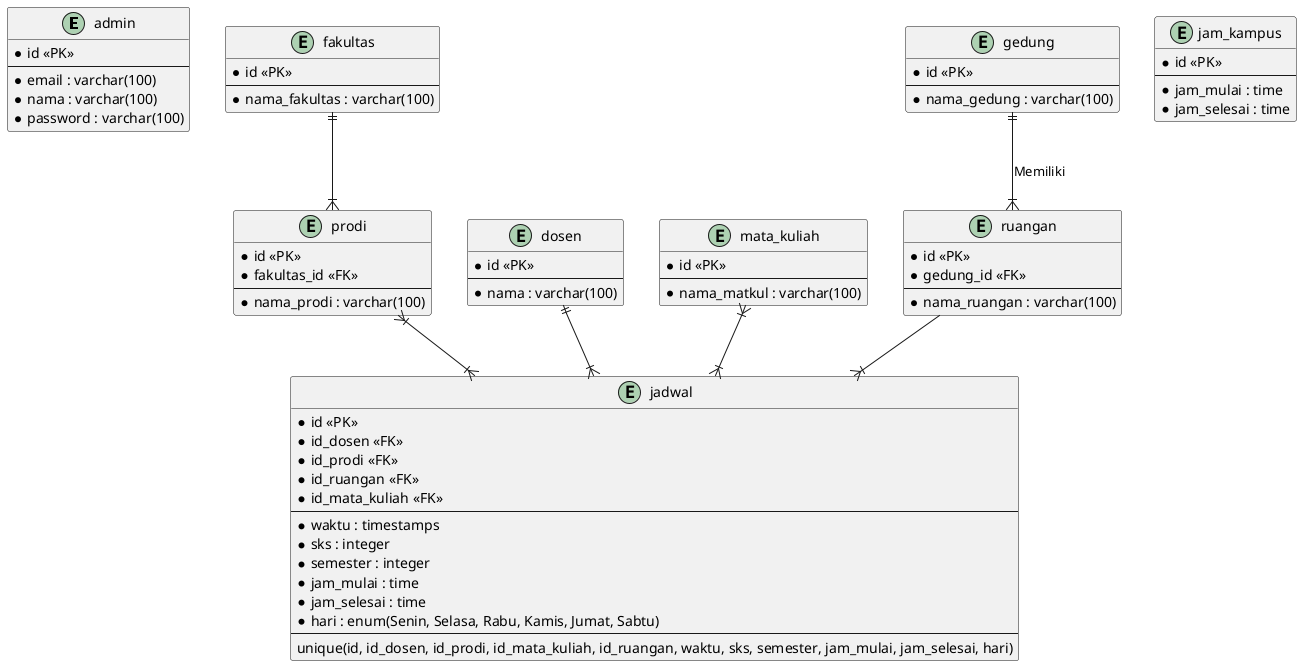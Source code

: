@startuml database_ucm

Entity admin {
    * id <<PK>>
    ---
    * email : varchar(100)
    * nama : varchar(100)
    * password : varchar(100)
}

Entity fakultas {
    * id <<PK>>
    ---
    * nama_fakultas : varchar(100)
}

Entity prodi {
    * id <<PK>>
    * fakultas_id <<FK>>
    ---
    * nama_prodi : varchar(100)
}

Entity dosen {
    * id <<PK>>
    ---
    * nama : varchar(100)
}

Entity mata_kuliah {
    * id <<PK>>
    ---
    * nama_matkul : varchar(100)
}

Entity jam_kampus {
    * id <<PK>>
    --
    * jam_mulai : time
    * jam_selesai : time
}

Entity gedung {
    * id <<PK>>
    ---
    * nama_gedung : varchar(100)
}

Entity ruangan {
    * id <<PK>>
    * gedung_id <<FK>>
    ---
    * nama_ruangan : varchar(100)
}

Entity jadwal {
    * id <<PK>>
    * id_dosen <<FK>>
    * id_prodi <<FK>>
    * id_ruangan <<FK>>
    * id_mata_kuliah <<FK>>
    ---
    * waktu : timestamps
    * sks : integer
    * semester : integer
    * jam_mulai : time
    * jam_selesai : time
    * hari : enum(Senin, Selasa, Rabu, Kamis, Jumat, Sabtu)
    ---
    unique(id, id_dosen, id_prodi, id_mata_kuliah, id_ruangan, waktu, sks, semester, jam_mulai, jam_selesai, hari)
}



gedung ||--|{ ruangan : "Memiliki"
ruangan --|{ jadwal
dosen ||--|{jadwal
fakultas ||--|{ prodi
prodi }|--|{jadwal
mata_kuliah }|--|{ jadwal
@enduml